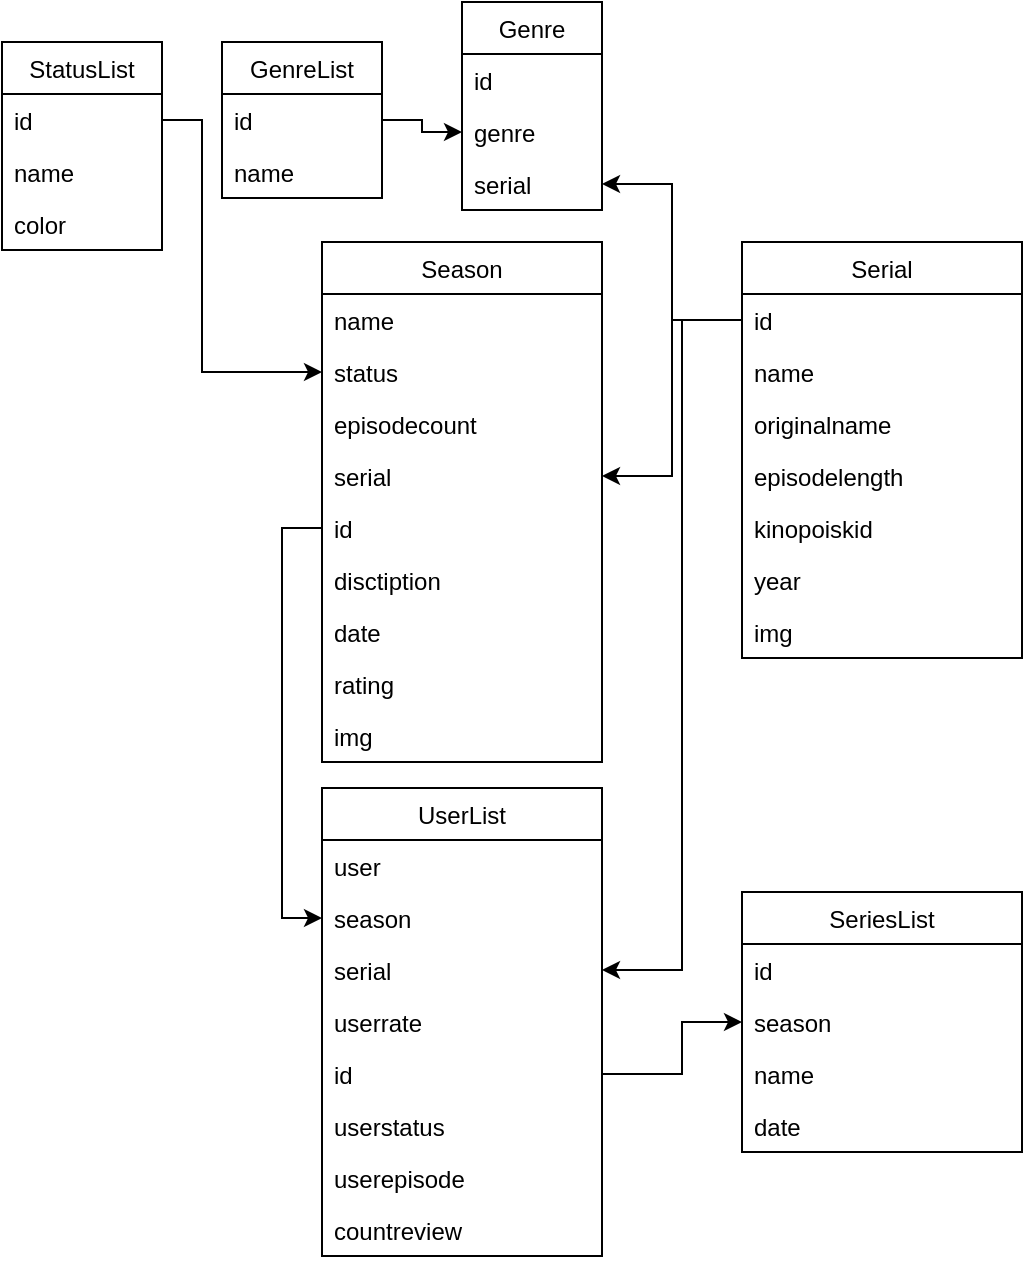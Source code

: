 <mxfile version="11.3.1" type="device" pages="1"><diagram id="G_hqE1XvCnMC-SZygDFc" name="Page-1"><mxGraphModel dx="852" dy="507" grid="1" gridSize="10" guides="1" tooltips="1" connect="1" arrows="1" fold="1" page="1" pageScale="1" pageWidth="827" pageHeight="1169" math="0" shadow="0"><root><mxCell id="0"/><mxCell id="1" parent="0"/><mxCell id="AQ5x-wX3sI55a-ePqf3R-1" value="StatusList" style="swimlane;fontStyle=0;childLayout=stackLayout;horizontal=1;startSize=26;fillColor=none;horizontalStack=0;resizeParent=1;resizeParentMax=0;resizeLast=0;collapsible=1;marginBottom=0;" parent="1" vertex="1"><mxGeometry x="130" y="87" width="80" height="104" as="geometry"/></mxCell><mxCell id="AQ5x-wX3sI55a-ePqf3R-2" value="id" style="text;strokeColor=none;fillColor=none;align=left;verticalAlign=top;spacingLeft=4;spacingRight=4;overflow=hidden;rotatable=0;points=[[0,0.5],[1,0.5]];portConstraint=eastwest;" parent="AQ5x-wX3sI55a-ePqf3R-1" vertex="1"><mxGeometry y="26" width="80" height="26" as="geometry"/></mxCell><mxCell id="AQ5x-wX3sI55a-ePqf3R-3" value="name" style="text;strokeColor=none;fillColor=none;align=left;verticalAlign=top;spacingLeft=4;spacingRight=4;overflow=hidden;rotatable=0;points=[[0,0.5],[1,0.5]];portConstraint=eastwest;" parent="AQ5x-wX3sI55a-ePqf3R-1" vertex="1"><mxGeometry y="52" width="80" height="26" as="geometry"/></mxCell><mxCell id="AQ5x-wX3sI55a-ePqf3R-4" value="color" style="text;strokeColor=none;fillColor=none;align=left;verticalAlign=top;spacingLeft=4;spacingRight=4;overflow=hidden;rotatable=0;points=[[0,0.5],[1,0.5]];portConstraint=eastwest;" parent="AQ5x-wX3sI55a-ePqf3R-1" vertex="1"><mxGeometry y="78" width="80" height="26" as="geometry"/></mxCell><mxCell id="AQ5x-wX3sI55a-ePqf3R-6" value="Serial" style="swimlane;fontStyle=0;childLayout=stackLayout;horizontal=1;startSize=26;fillColor=none;horizontalStack=0;resizeParent=1;resizeParentMax=0;resizeLast=0;collapsible=1;marginBottom=0;" parent="1" vertex="1"><mxGeometry x="500" y="187" width="140" height="208" as="geometry"/></mxCell><mxCell id="AQ5x-wX3sI55a-ePqf3R-7" value="id" style="text;strokeColor=none;fillColor=none;align=left;verticalAlign=top;spacingLeft=4;spacingRight=4;overflow=hidden;rotatable=0;points=[[0,0.5],[1,0.5]];portConstraint=eastwest;" parent="AQ5x-wX3sI55a-ePqf3R-6" vertex="1"><mxGeometry y="26" width="140" height="26" as="geometry"/></mxCell><mxCell id="AQ5x-wX3sI55a-ePqf3R-8" value="name" style="text;strokeColor=none;fillColor=none;align=left;verticalAlign=top;spacingLeft=4;spacingRight=4;overflow=hidden;rotatable=0;points=[[0,0.5],[1,0.5]];portConstraint=eastwest;" parent="AQ5x-wX3sI55a-ePqf3R-6" vertex="1"><mxGeometry y="52" width="140" height="26" as="geometry"/></mxCell><mxCell id="AQ5x-wX3sI55a-ePqf3R-9" value="originalname" style="text;strokeColor=none;fillColor=none;align=left;verticalAlign=top;spacingLeft=4;spacingRight=4;overflow=hidden;rotatable=0;points=[[0,0.5],[1,0.5]];portConstraint=eastwest;" parent="AQ5x-wX3sI55a-ePqf3R-6" vertex="1"><mxGeometry y="78" width="140" height="26" as="geometry"/></mxCell><mxCell id="AQ5x-wX3sI55a-ePqf3R-10" value="episodelength" style="text;strokeColor=none;fillColor=none;align=left;verticalAlign=top;spacingLeft=4;spacingRight=4;overflow=hidden;rotatable=0;points=[[0,0.5],[1,0.5]];portConstraint=eastwest;" parent="AQ5x-wX3sI55a-ePqf3R-6" vertex="1"><mxGeometry y="104" width="140" height="26" as="geometry"/></mxCell><mxCell id="eLhJcctWHuZ8zTKI-WCx-5" value="kinopoiskid" style="text;strokeColor=none;fillColor=none;align=left;verticalAlign=top;spacingLeft=4;spacingRight=4;overflow=hidden;rotatable=0;points=[[0,0.5],[1,0.5]];portConstraint=eastwest;" parent="AQ5x-wX3sI55a-ePqf3R-6" vertex="1"><mxGeometry y="130" width="140" height="26" as="geometry"/></mxCell><mxCell id="eLhJcctWHuZ8zTKI-WCx-4" value="year" style="text;strokeColor=none;fillColor=none;align=left;verticalAlign=top;spacingLeft=4;spacingRight=4;overflow=hidden;rotatable=0;points=[[0,0.5],[1,0.5]];portConstraint=eastwest;" parent="AQ5x-wX3sI55a-ePqf3R-6" vertex="1"><mxGeometry y="156" width="140" height="26" as="geometry"/></mxCell><mxCell id="2L_DSj4xFKSR3MK9lnYT-2" value="img" style="text;strokeColor=none;fillColor=none;align=left;verticalAlign=top;spacingLeft=4;spacingRight=4;overflow=hidden;rotatable=0;points=[[0,0.5],[1,0.5]];portConstraint=eastwest;" vertex="1" parent="AQ5x-wX3sI55a-ePqf3R-6"><mxGeometry y="182" width="140" height="26" as="geometry"/></mxCell><mxCell id="AQ5x-wX3sI55a-ePqf3R-13" value="Season" style="swimlane;fontStyle=0;childLayout=stackLayout;horizontal=1;startSize=26;fillColor=none;horizontalStack=0;resizeParent=1;resizeParentMax=0;resizeLast=0;collapsible=1;marginBottom=0;" parent="1" vertex="1"><mxGeometry x="290" y="187" width="140" height="260" as="geometry"/></mxCell><mxCell id="AQ5x-wX3sI55a-ePqf3R-15" value="name" style="text;strokeColor=none;fillColor=none;align=left;verticalAlign=top;spacingLeft=4;spacingRight=4;overflow=hidden;rotatable=0;points=[[0,0.5],[1,0.5]];portConstraint=eastwest;" parent="AQ5x-wX3sI55a-ePqf3R-13" vertex="1"><mxGeometry y="26" width="140" height="26" as="geometry"/></mxCell><mxCell id="AQ5x-wX3sI55a-ePqf3R-16" value="status" style="text;strokeColor=none;fillColor=none;align=left;verticalAlign=top;spacingLeft=4;spacingRight=4;overflow=hidden;rotatable=0;points=[[0,0.5],[1,0.5]];portConstraint=eastwest;" parent="AQ5x-wX3sI55a-ePqf3R-13" vertex="1"><mxGeometry y="52" width="140" height="26" as="geometry"/></mxCell><mxCell id="AQ5x-wX3sI55a-ePqf3R-17" value="episodecount" style="text;strokeColor=none;fillColor=none;align=left;verticalAlign=top;spacingLeft=4;spacingRight=4;overflow=hidden;rotatable=0;points=[[0,0.5],[1,0.5]];portConstraint=eastwest;" parent="AQ5x-wX3sI55a-ePqf3R-13" vertex="1"><mxGeometry y="78" width="140" height="26" as="geometry"/></mxCell><mxCell id="AQ5x-wX3sI55a-ePqf3R-18" value="serial" style="text;strokeColor=none;fillColor=none;align=left;verticalAlign=top;spacingLeft=4;spacingRight=4;overflow=hidden;rotatable=0;points=[[0,0.5],[1,0.5]];portConstraint=eastwest;" parent="AQ5x-wX3sI55a-ePqf3R-13" vertex="1"><mxGeometry y="104" width="140" height="26" as="geometry"/></mxCell><mxCell id="eLhJcctWHuZ8zTKI-WCx-1" value="id" style="text;strokeColor=none;fillColor=none;align=left;verticalAlign=top;spacingLeft=4;spacingRight=4;overflow=hidden;rotatable=0;points=[[0,0.5],[1,0.5]];portConstraint=eastwest;" parent="AQ5x-wX3sI55a-ePqf3R-13" vertex="1"><mxGeometry y="130" width="140" height="26" as="geometry"/></mxCell><mxCell id="eLhJcctWHuZ8zTKI-WCx-6" value="disctiption" style="text;strokeColor=none;fillColor=none;align=left;verticalAlign=top;spacingLeft=4;spacingRight=4;overflow=hidden;rotatable=0;points=[[0,0.5],[1,0.5]];portConstraint=eastwest;" parent="AQ5x-wX3sI55a-ePqf3R-13" vertex="1"><mxGeometry y="156" width="140" height="26" as="geometry"/></mxCell><mxCell id="eLhJcctWHuZ8zTKI-WCx-7" value="date" style="text;strokeColor=none;fillColor=none;align=left;verticalAlign=top;spacingLeft=4;spacingRight=4;overflow=hidden;rotatable=0;points=[[0,0.5],[1,0.5]];portConstraint=eastwest;" parent="AQ5x-wX3sI55a-ePqf3R-13" vertex="1"><mxGeometry y="182" width="140" height="26" as="geometry"/></mxCell><mxCell id="AQ5x-wX3sI55a-ePqf3R-14" value="rating" style="text;strokeColor=none;fillColor=none;align=left;verticalAlign=top;spacingLeft=4;spacingRight=4;overflow=hidden;rotatable=0;points=[[0,0.5],[1,0.5]];portConstraint=eastwest;" parent="AQ5x-wX3sI55a-ePqf3R-13" vertex="1"><mxGeometry y="208" width="140" height="26" as="geometry"/></mxCell><mxCell id="2L_DSj4xFKSR3MK9lnYT-1" value="img" style="text;strokeColor=none;fillColor=none;align=left;verticalAlign=top;spacingLeft=4;spacingRight=4;overflow=hidden;rotatable=0;points=[[0,0.5],[1,0.5]];portConstraint=eastwest;" vertex="1" parent="AQ5x-wX3sI55a-ePqf3R-13"><mxGeometry y="234" width="140" height="26" as="geometry"/></mxCell><mxCell id="AQ5x-wX3sI55a-ePqf3R-19" style="edgeStyle=orthogonalEdgeStyle;rounded=0;orthogonalLoop=1;jettySize=auto;html=1;exitX=0;exitY=0.5;exitDx=0;exitDy=0;" parent="1" source="AQ5x-wX3sI55a-ePqf3R-7" target="AQ5x-wX3sI55a-ePqf3R-18" edge="1"><mxGeometry relative="1" as="geometry"/></mxCell><mxCell id="AQ5x-wX3sI55a-ePqf3R-20" style="edgeStyle=orthogonalEdgeStyle;rounded=0;orthogonalLoop=1;jettySize=auto;html=1;" parent="1" source="AQ5x-wX3sI55a-ePqf3R-2" target="AQ5x-wX3sI55a-ePqf3R-16" edge="1"><mxGeometry relative="1" as="geometry"><Array as="points"><mxPoint x="230" y="126"/><mxPoint x="230" y="252"/></Array></mxGeometry></mxCell><mxCell id="AQ5x-wX3sI55a-ePqf3R-21" value="GenreList" style="swimlane;fontStyle=0;childLayout=stackLayout;horizontal=1;startSize=26;fillColor=none;horizontalStack=0;resizeParent=1;resizeParentMax=0;resizeLast=0;collapsible=1;marginBottom=0;" parent="1" vertex="1"><mxGeometry x="240" y="87" width="80" height="78" as="geometry"/></mxCell><mxCell id="AQ5x-wX3sI55a-ePqf3R-22" value="id" style="text;strokeColor=none;fillColor=none;align=left;verticalAlign=top;spacingLeft=4;spacingRight=4;overflow=hidden;rotatable=0;points=[[0,0.5],[1,0.5]];portConstraint=eastwest;" parent="AQ5x-wX3sI55a-ePqf3R-21" vertex="1"><mxGeometry y="26" width="80" height="26" as="geometry"/></mxCell><mxCell id="AQ5x-wX3sI55a-ePqf3R-23" value="name" style="text;strokeColor=none;fillColor=none;align=left;verticalAlign=top;spacingLeft=4;spacingRight=4;overflow=hidden;rotatable=0;points=[[0,0.5],[1,0.5]];portConstraint=eastwest;" parent="AQ5x-wX3sI55a-ePqf3R-21" vertex="1"><mxGeometry y="52" width="80" height="26" as="geometry"/></mxCell><mxCell id="AQ5x-wX3sI55a-ePqf3R-25" value="Genre" style="swimlane;fontStyle=0;childLayout=stackLayout;horizontal=1;startSize=26;fillColor=none;horizontalStack=0;resizeParent=1;resizeParentMax=0;resizeLast=0;collapsible=1;marginBottom=0;" parent="1" vertex="1"><mxGeometry x="360" y="67" width="70" height="104" as="geometry"/></mxCell><mxCell id="AQ5x-wX3sI55a-ePqf3R-26" value="id" style="text;strokeColor=none;fillColor=none;align=left;verticalAlign=top;spacingLeft=4;spacingRight=4;overflow=hidden;rotatable=0;points=[[0,0.5],[1,0.5]];portConstraint=eastwest;" parent="AQ5x-wX3sI55a-ePqf3R-25" vertex="1"><mxGeometry y="26" width="70" height="26" as="geometry"/></mxCell><mxCell id="AQ5x-wX3sI55a-ePqf3R-27" value="genre" style="text;strokeColor=none;fillColor=none;align=left;verticalAlign=top;spacingLeft=4;spacingRight=4;overflow=hidden;rotatable=0;points=[[0,0.5],[1,0.5]];portConstraint=eastwest;" parent="AQ5x-wX3sI55a-ePqf3R-25" vertex="1"><mxGeometry y="52" width="70" height="26" as="geometry"/></mxCell><mxCell id="AQ5x-wX3sI55a-ePqf3R-28" value="serial" style="text;strokeColor=none;fillColor=none;align=left;verticalAlign=top;spacingLeft=4;spacingRight=4;overflow=hidden;rotatable=0;points=[[0,0.5],[1,0.5]];portConstraint=eastwest;" parent="AQ5x-wX3sI55a-ePqf3R-25" vertex="1"><mxGeometry y="78" width="70" height="26" as="geometry"/></mxCell><mxCell id="AQ5x-wX3sI55a-ePqf3R-29" style="edgeStyle=orthogonalEdgeStyle;rounded=0;orthogonalLoop=1;jettySize=auto;html=1;exitX=0;exitY=0.5;exitDx=0;exitDy=0;entryX=1;entryY=0.5;entryDx=0;entryDy=0;" parent="1" source="AQ5x-wX3sI55a-ePqf3R-7" target="AQ5x-wX3sI55a-ePqf3R-28" edge="1"><mxGeometry relative="1" as="geometry"/></mxCell><mxCell id="AQ5x-wX3sI55a-ePqf3R-30" style="edgeStyle=orthogonalEdgeStyle;rounded=0;orthogonalLoop=1;jettySize=auto;html=1;exitX=1;exitY=0.5;exitDx=0;exitDy=0;entryX=0;entryY=0.5;entryDx=0;entryDy=0;" parent="1" source="AQ5x-wX3sI55a-ePqf3R-22" target="AQ5x-wX3sI55a-ePqf3R-27" edge="1"><mxGeometry relative="1" as="geometry"/></mxCell><mxCell id="aQEoQOBEoBOMw9Oh0apH-4" value="UserList" style="swimlane;fontStyle=0;childLayout=stackLayout;horizontal=1;startSize=26;fillColor=none;horizontalStack=0;resizeParent=1;resizeParentMax=0;resizeLast=0;collapsible=1;marginBottom=0;" parent="1" vertex="1"><mxGeometry x="290" y="460" width="140" height="234" as="geometry"/></mxCell><mxCell id="aQEoQOBEoBOMw9Oh0apH-6" value="user" style="text;strokeColor=none;fillColor=none;align=left;verticalAlign=top;spacingLeft=4;spacingRight=4;overflow=hidden;rotatable=0;points=[[0,0.5],[1,0.5]];portConstraint=eastwest;" parent="aQEoQOBEoBOMw9Oh0apH-4" vertex="1"><mxGeometry y="26" width="140" height="26" as="geometry"/></mxCell><mxCell id="aQEoQOBEoBOMw9Oh0apH-7" value="season" style="text;strokeColor=none;fillColor=none;align=left;verticalAlign=top;spacingLeft=4;spacingRight=4;overflow=hidden;rotatable=0;points=[[0,0.5],[1,0.5]];portConstraint=eastwest;" parent="aQEoQOBEoBOMw9Oh0apH-4" vertex="1"><mxGeometry y="52" width="140" height="26" as="geometry"/></mxCell><mxCell id="aQEoQOBEoBOMw9Oh0apH-9" value="serial" style="text;strokeColor=none;fillColor=none;align=left;verticalAlign=top;spacingLeft=4;spacingRight=4;overflow=hidden;rotatable=0;points=[[0,0.5],[1,0.5]];portConstraint=eastwest;" parent="aQEoQOBEoBOMw9Oh0apH-4" vertex="1"><mxGeometry y="78" width="140" height="26" as="geometry"/></mxCell><mxCell id="aQEoQOBEoBOMw9Oh0apH-10" value="userrate" style="text;strokeColor=none;fillColor=none;align=left;verticalAlign=top;spacingLeft=4;spacingRight=4;overflow=hidden;rotatable=0;points=[[0,0.5],[1,0.5]];portConstraint=eastwest;" parent="aQEoQOBEoBOMw9Oh0apH-4" vertex="1"><mxGeometry y="104" width="140" height="26" as="geometry"/></mxCell><mxCell id="aQEoQOBEoBOMw9Oh0apH-5" value="id" style="text;strokeColor=none;fillColor=none;align=left;verticalAlign=top;spacingLeft=4;spacingRight=4;overflow=hidden;rotatable=0;points=[[0,0.5],[1,0.5]];portConstraint=eastwest;" parent="aQEoQOBEoBOMw9Oh0apH-4" vertex="1"><mxGeometry y="130" width="140" height="26" as="geometry"/></mxCell><mxCell id="aQEoQOBEoBOMw9Oh0apH-11" value="userstatus" style="text;strokeColor=none;fillColor=none;align=left;verticalAlign=top;spacingLeft=4;spacingRight=4;overflow=hidden;rotatable=0;points=[[0,0.5],[1,0.5]];portConstraint=eastwest;" parent="aQEoQOBEoBOMw9Oh0apH-4" vertex="1"><mxGeometry y="156" width="140" height="26" as="geometry"/></mxCell><mxCell id="aQEoQOBEoBOMw9Oh0apH-12" value="userepisode" style="text;strokeColor=none;fillColor=none;align=left;verticalAlign=top;spacingLeft=4;spacingRight=4;overflow=hidden;rotatable=0;points=[[0,0.5],[1,0.5]];portConstraint=eastwest;" parent="aQEoQOBEoBOMw9Oh0apH-4" vertex="1"><mxGeometry y="182" width="140" height="26" as="geometry"/></mxCell><mxCell id="aQEoQOBEoBOMw9Oh0apH-13" value="countreview" style="text;strokeColor=none;fillColor=none;align=left;verticalAlign=top;spacingLeft=4;spacingRight=4;overflow=hidden;rotatable=0;points=[[0,0.5],[1,0.5]];portConstraint=eastwest;" parent="aQEoQOBEoBOMw9Oh0apH-4" vertex="1"><mxGeometry y="208" width="140" height="26" as="geometry"/></mxCell><mxCell id="aQEoQOBEoBOMw9Oh0apH-14" style="edgeStyle=orthogonalEdgeStyle;rounded=0;orthogonalLoop=1;jettySize=auto;html=1;exitX=0;exitY=0.5;exitDx=0;exitDy=0;entryX=1;entryY=0.5;entryDx=0;entryDy=0;" parent="1" source="AQ5x-wX3sI55a-ePqf3R-7" target="aQEoQOBEoBOMw9Oh0apH-9" edge="1"><mxGeometry relative="1" as="geometry"><Array as="points"><mxPoint x="470" y="226"/><mxPoint x="470" y="551"/></Array></mxGeometry></mxCell><mxCell id="aQEoQOBEoBOMw9Oh0apH-15" style="edgeStyle=orthogonalEdgeStyle;rounded=0;orthogonalLoop=1;jettySize=auto;html=1;exitX=0;exitY=0.5;exitDx=0;exitDy=0;entryX=0;entryY=0.5;entryDx=0;entryDy=0;" parent="1" source="AQ5x-wX3sI55a-ePqf3R-14" target="aQEoQOBEoBOMw9Oh0apH-7" edge="1"><mxGeometry relative="1" as="geometry"><Array as="points"><mxPoint x="290" y="330"/><mxPoint x="270" y="330"/><mxPoint x="270" y="525"/></Array></mxGeometry></mxCell><mxCell id="2L_DSj4xFKSR3MK9lnYT-3" value="SeriesList" style="swimlane;fontStyle=0;childLayout=stackLayout;horizontal=1;startSize=26;fillColor=none;horizontalStack=0;resizeParent=1;resizeParentMax=0;resizeLast=0;collapsible=1;marginBottom=0;" vertex="1" parent="1"><mxGeometry x="500" y="512" width="140" height="130" as="geometry"/></mxCell><mxCell id="2L_DSj4xFKSR3MK9lnYT-4" value="id" style="text;strokeColor=none;fillColor=none;align=left;verticalAlign=top;spacingLeft=4;spacingRight=4;overflow=hidden;rotatable=0;points=[[0,0.5],[1,0.5]];portConstraint=eastwest;" vertex="1" parent="2L_DSj4xFKSR3MK9lnYT-3"><mxGeometry y="26" width="140" height="26" as="geometry"/></mxCell><mxCell id="2L_DSj4xFKSR3MK9lnYT-6" value="season" style="text;strokeColor=none;fillColor=none;align=left;verticalAlign=top;spacingLeft=4;spacingRight=4;overflow=hidden;rotatable=0;points=[[0,0.5],[1,0.5]];portConstraint=eastwest;" vertex="1" parent="2L_DSj4xFKSR3MK9lnYT-3"><mxGeometry y="52" width="140" height="26" as="geometry"/></mxCell><mxCell id="2L_DSj4xFKSR3MK9lnYT-5" value="name" style="text;strokeColor=none;fillColor=none;align=left;verticalAlign=top;spacingLeft=4;spacingRight=4;overflow=hidden;rotatable=0;points=[[0,0.5],[1,0.5]];portConstraint=eastwest;" vertex="1" parent="2L_DSj4xFKSR3MK9lnYT-3"><mxGeometry y="78" width="140" height="26" as="geometry"/></mxCell><mxCell id="2L_DSj4xFKSR3MK9lnYT-9" value="date" style="text;strokeColor=none;fillColor=none;align=left;verticalAlign=top;spacingLeft=4;spacingRight=4;overflow=hidden;rotatable=0;points=[[0,0.5],[1,0.5]];portConstraint=eastwest;" vertex="1" parent="2L_DSj4xFKSR3MK9lnYT-3"><mxGeometry y="104" width="140" height="26" as="geometry"/></mxCell><mxCell id="2L_DSj4xFKSR3MK9lnYT-11" style="edgeStyle=orthogonalEdgeStyle;rounded=0;orthogonalLoop=1;jettySize=auto;html=1;exitX=1;exitY=0.5;exitDx=0;exitDy=0;entryX=0;entryY=0.5;entryDx=0;entryDy=0;" edge="1" parent="1" source="aQEoQOBEoBOMw9Oh0apH-5" target="2L_DSj4xFKSR3MK9lnYT-6"><mxGeometry relative="1" as="geometry"><Array as="points"><mxPoint x="470" y="603"/><mxPoint x="470" y="577"/></Array></mxGeometry></mxCell></root></mxGraphModel></diagram></mxfile>